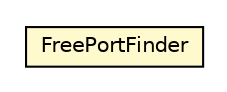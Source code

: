 #!/usr/local/bin/dot
#
# Class diagram 
# Generated by UMLGraph version R5_6-24-gf6e263 (http://www.umlgraph.org/)
#

digraph G {
	edge [fontname="Helvetica",fontsize=10,labelfontname="Helvetica",labelfontsize=10];
	node [fontname="Helvetica",fontsize=10,shape=plaintext];
	nodesep=0.25;
	ranksep=0.5;
	// io.werval.test.util.FreePortFinder
	c18275 [label=<<table title="io.werval.test.util.FreePortFinder" border="0" cellborder="1" cellspacing="0" cellpadding="2" port="p" bgcolor="lemonChiffon" href="./FreePortFinder.html">
		<tr><td><table border="0" cellspacing="0" cellpadding="1">
<tr><td align="center" balign="center"> FreePortFinder </td></tr>
		</table></td></tr>
		</table>>, URL="./FreePortFinder.html", fontname="Helvetica", fontcolor="black", fontsize=10.0];
}

